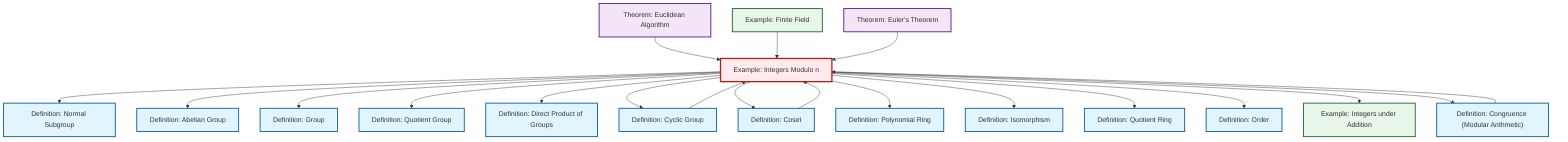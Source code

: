 graph TD
    classDef definition fill:#e1f5fe,stroke:#01579b,stroke-width:2px
    classDef theorem fill:#f3e5f5,stroke:#4a148c,stroke-width:2px
    classDef axiom fill:#fff3e0,stroke:#e65100,stroke-width:2px
    classDef example fill:#e8f5e9,stroke:#1b5e20,stroke-width:2px
    classDef current fill:#ffebee,stroke:#b71c1c,stroke-width:3px
    def-group["Definition: Group"]:::definition
    thm-euclidean-algorithm["Theorem: Euclidean Algorithm"]:::theorem
    thm-euler["Theorem: Euler's Theorem"]:::theorem
    ex-quotient-integers-mod-n["Example: Integers Modulo n"]:::example
    def-polynomial-ring["Definition: Polynomial Ring"]:::definition
    def-quotient-group["Definition: Quotient Group"]:::definition
    def-normal-subgroup["Definition: Normal Subgroup"]:::definition
    def-direct-product["Definition: Direct Product of Groups"]:::definition
    ex-integers-addition["Example: Integers under Addition"]:::example
    def-quotient-ring["Definition: Quotient Ring"]:::definition
    def-cyclic-group["Definition: Cyclic Group"]:::definition
    def-order["Definition: Order"]:::definition
    ex-finite-field["Example: Finite Field"]:::example
    def-congruence["Definition: Congruence (Modular Arithmetic)"]:::definition
    def-abelian-group["Definition: Abelian Group"]:::definition
    def-isomorphism["Definition: Isomorphism"]:::definition
    def-coset["Definition: Coset"]:::definition
    def-coset --> ex-quotient-integers-mod-n
    thm-euclidean-algorithm --> ex-quotient-integers-mod-n
    ex-finite-field --> ex-quotient-integers-mod-n
    ex-quotient-integers-mod-n --> def-normal-subgroup
    def-cyclic-group --> ex-quotient-integers-mod-n
    ex-quotient-integers-mod-n --> def-abelian-group
    ex-quotient-integers-mod-n --> def-group
    ex-quotient-integers-mod-n --> def-quotient-group
    def-congruence --> ex-quotient-integers-mod-n
    ex-quotient-integers-mod-n --> def-direct-product
    ex-quotient-integers-mod-n --> def-cyclic-group
    ex-quotient-integers-mod-n --> def-coset
    ex-quotient-integers-mod-n --> def-polynomial-ring
    ex-quotient-integers-mod-n --> def-isomorphism
    ex-quotient-integers-mod-n --> def-quotient-ring
    thm-euler --> ex-quotient-integers-mod-n
    ex-quotient-integers-mod-n --> def-order
    ex-quotient-integers-mod-n --> ex-integers-addition
    ex-quotient-integers-mod-n --> def-congruence
    class ex-quotient-integers-mod-n current